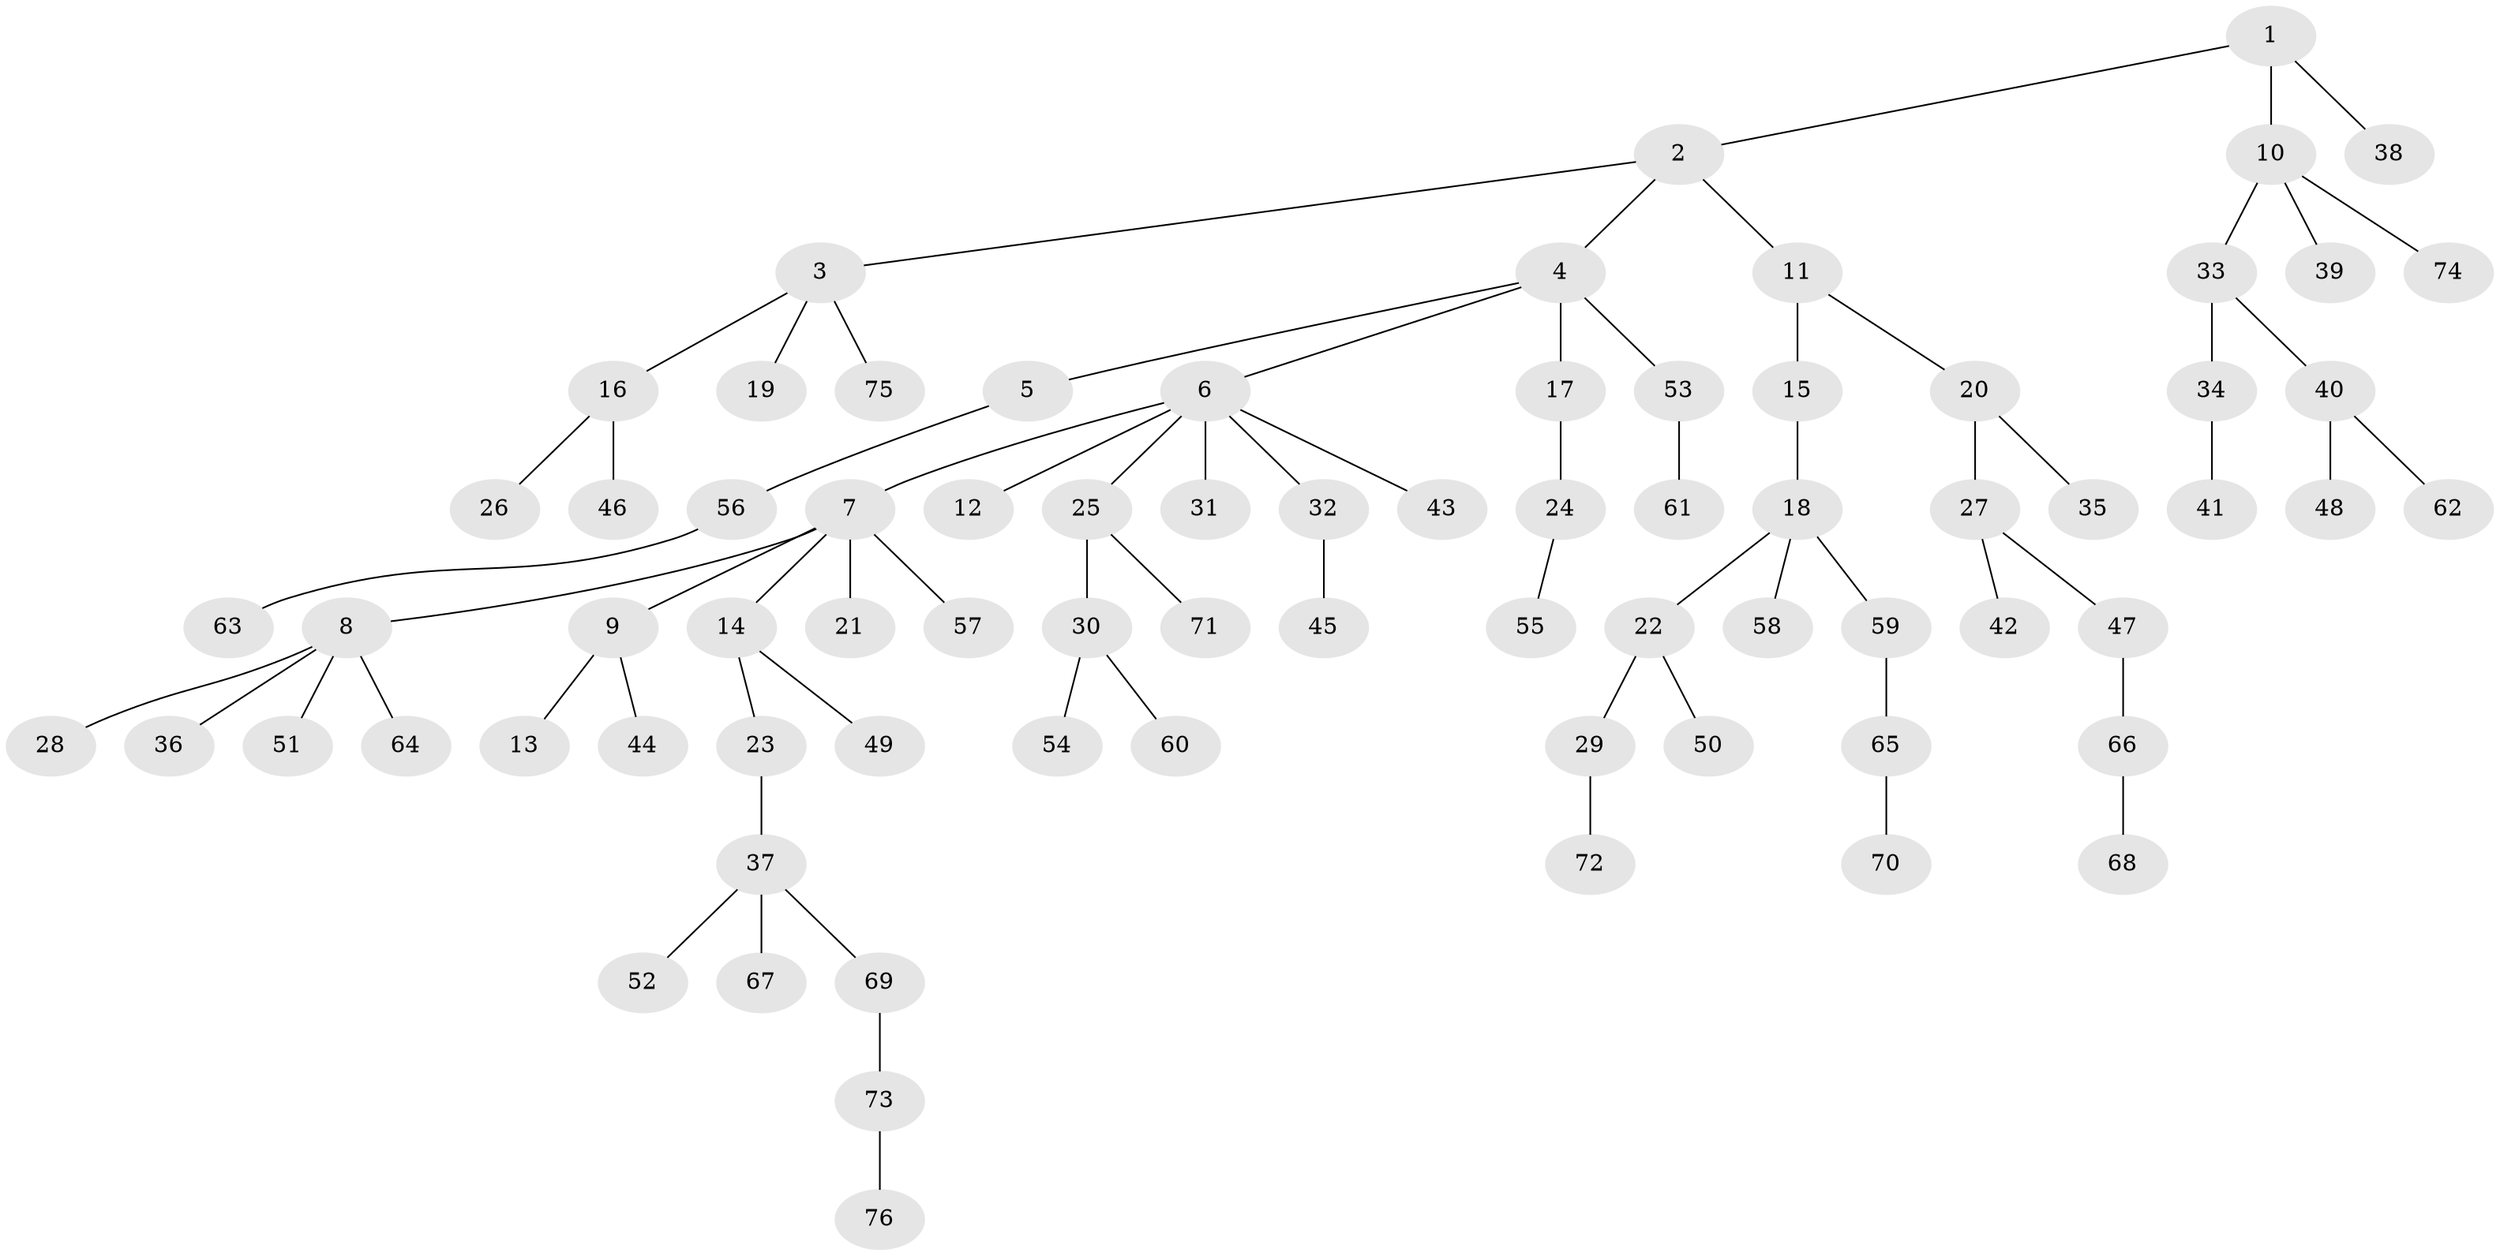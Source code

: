 // Generated by graph-tools (version 1.1) at 2025/15/03/09/25 04:15:33]
// undirected, 76 vertices, 75 edges
graph export_dot {
graph [start="1"]
  node [color=gray90,style=filled];
  1;
  2;
  3;
  4;
  5;
  6;
  7;
  8;
  9;
  10;
  11;
  12;
  13;
  14;
  15;
  16;
  17;
  18;
  19;
  20;
  21;
  22;
  23;
  24;
  25;
  26;
  27;
  28;
  29;
  30;
  31;
  32;
  33;
  34;
  35;
  36;
  37;
  38;
  39;
  40;
  41;
  42;
  43;
  44;
  45;
  46;
  47;
  48;
  49;
  50;
  51;
  52;
  53;
  54;
  55;
  56;
  57;
  58;
  59;
  60;
  61;
  62;
  63;
  64;
  65;
  66;
  67;
  68;
  69;
  70;
  71;
  72;
  73;
  74;
  75;
  76;
  1 -- 2;
  1 -- 10;
  1 -- 38;
  2 -- 3;
  2 -- 4;
  2 -- 11;
  3 -- 16;
  3 -- 19;
  3 -- 75;
  4 -- 5;
  4 -- 6;
  4 -- 17;
  4 -- 53;
  5 -- 56;
  6 -- 7;
  6 -- 12;
  6 -- 25;
  6 -- 31;
  6 -- 32;
  6 -- 43;
  7 -- 8;
  7 -- 9;
  7 -- 14;
  7 -- 21;
  7 -- 57;
  8 -- 28;
  8 -- 36;
  8 -- 51;
  8 -- 64;
  9 -- 13;
  9 -- 44;
  10 -- 33;
  10 -- 39;
  10 -- 74;
  11 -- 15;
  11 -- 20;
  14 -- 23;
  14 -- 49;
  15 -- 18;
  16 -- 26;
  16 -- 46;
  17 -- 24;
  18 -- 22;
  18 -- 58;
  18 -- 59;
  20 -- 27;
  20 -- 35;
  22 -- 29;
  22 -- 50;
  23 -- 37;
  24 -- 55;
  25 -- 30;
  25 -- 71;
  27 -- 42;
  27 -- 47;
  29 -- 72;
  30 -- 54;
  30 -- 60;
  32 -- 45;
  33 -- 34;
  33 -- 40;
  34 -- 41;
  37 -- 52;
  37 -- 67;
  37 -- 69;
  40 -- 48;
  40 -- 62;
  47 -- 66;
  53 -- 61;
  56 -- 63;
  59 -- 65;
  65 -- 70;
  66 -- 68;
  69 -- 73;
  73 -- 76;
}
